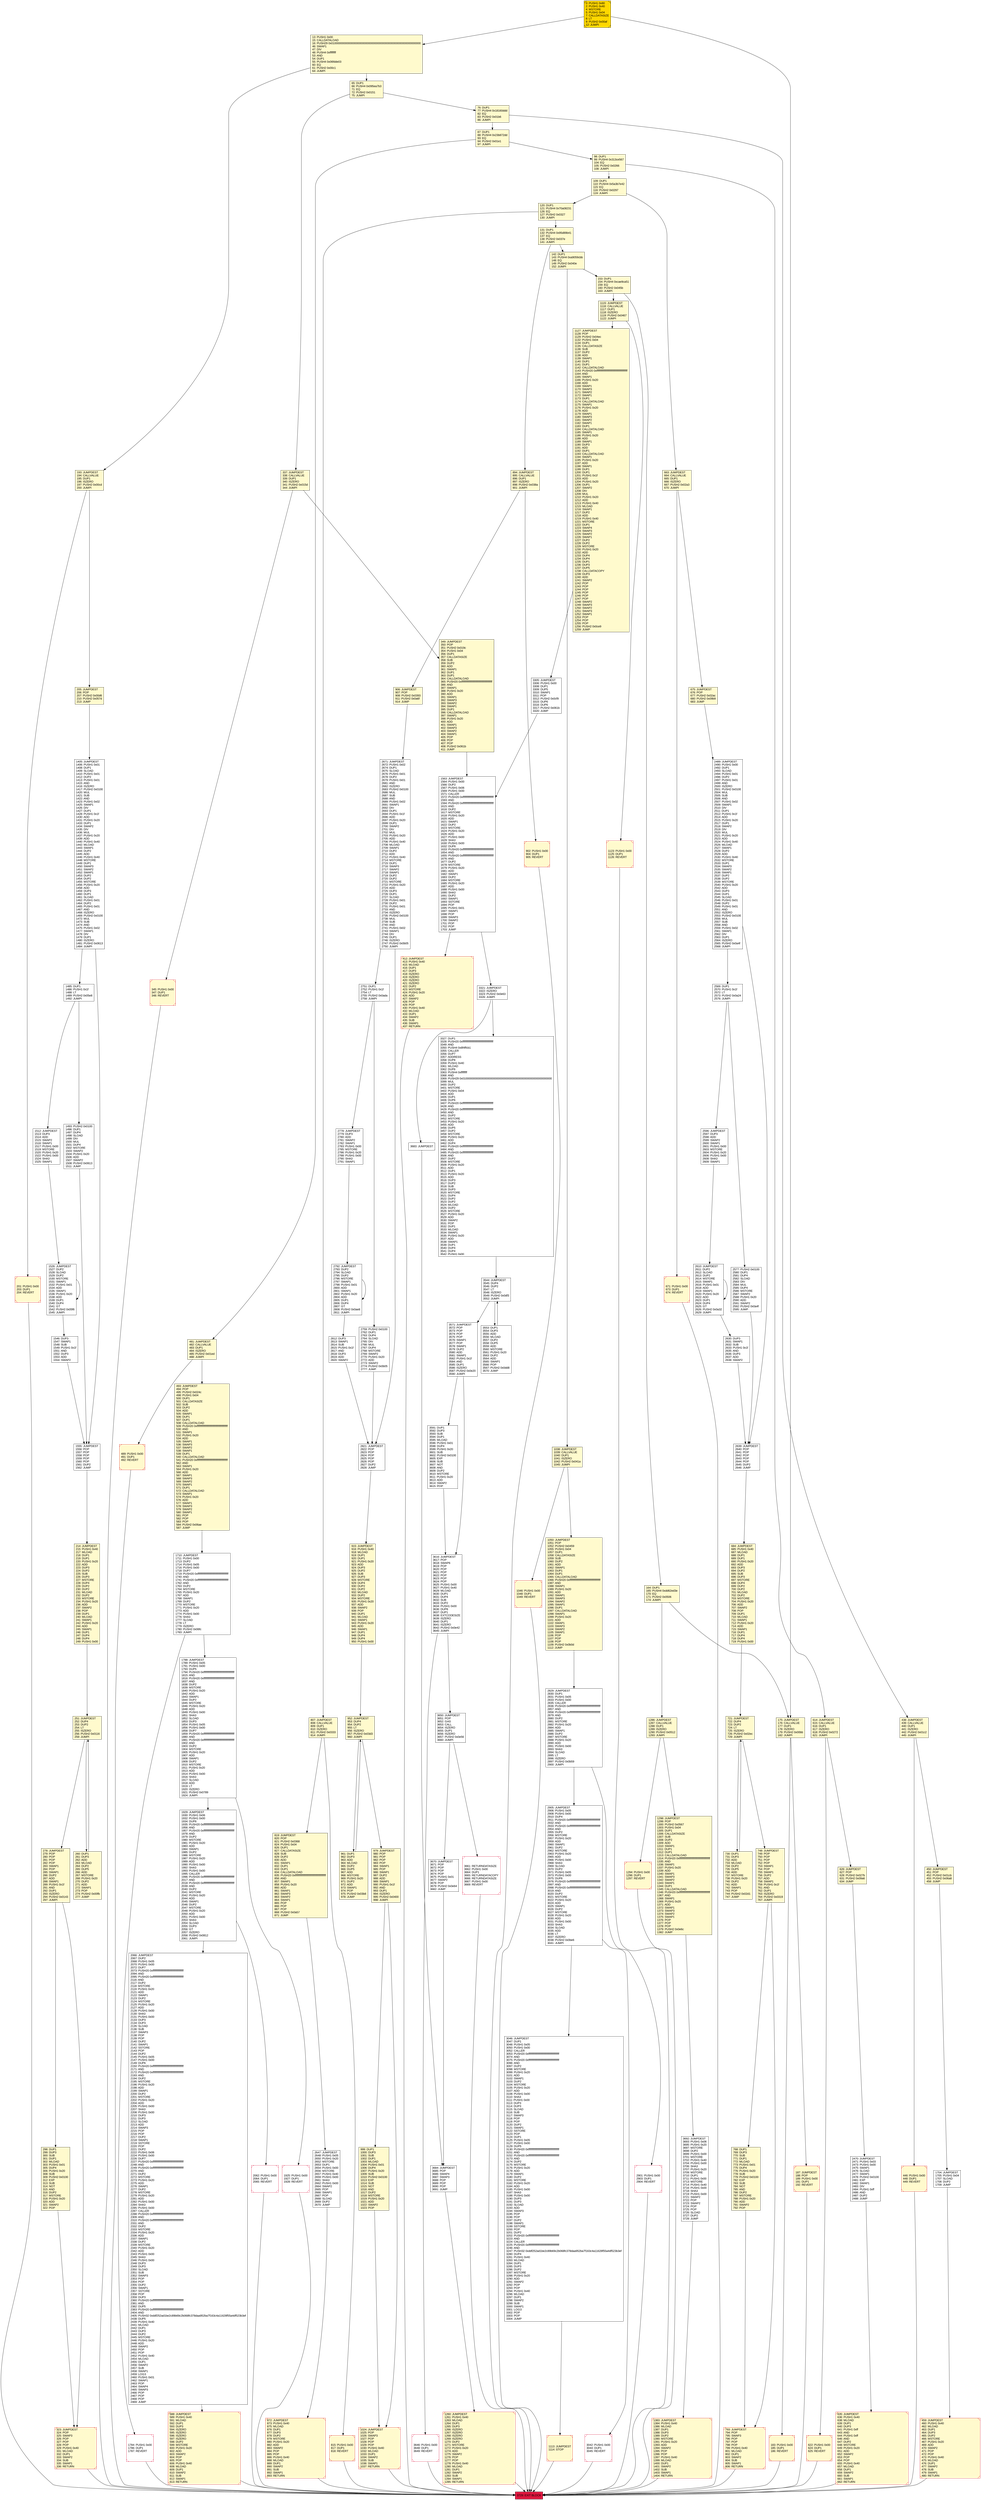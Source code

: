 digraph G {
bgcolor=transparent rankdir=UD;
node [shape=box style=filled color=black fillcolor=white fontname=arial fontcolor=black];
153 [label="153: DUP1\l154: PUSH4 0xcae9ca51\l159: EQ\l160: PUSH2 0x045b\l163: JUMPI\l" fillcolor=lemonchiffon ];
13 [label="13: PUSH1 0x00\l15: CALLDATALOAD\l16: PUSH29 0x0100000000000000000000000000000000000000000000000000000000\l46: SWAP1\l47: DIV\l48: PUSH4 0xffffffff\l53: AND\l54: DUP1\l55: PUSH4 0x06fdde03\l60: EQ\l61: PUSH2 0x00c1\l64: JUMPI\l" fillcolor=lemonchiffon ];
952 [label="952: JUMPDEST\l953: DUP4\l954: DUP2\l955: LT\l956: ISZERO\l957: PUSH2 0x03d3\l960: JUMPI\l" fillcolor=lemonchiffon ];
1485 [label="1485: DUP1\l1486: PUSH1 0x1f\l1488: LT\l1489: PUSH2 0x05e8\l1492: JUMPI\l" ];
0 [label="0: PUSH1 0x80\l2: PUSH1 0x40\l4: MSTORE\l5: PUSH1 0x04\l7: CALLDATASIZE\l8: LT\l9: PUSH2 0x00af\l12: JUMPI\l" fillcolor=lemonchiffon shape=Msquare fillcolor=gold ];
768 [label="768: DUP1\l769: DUP3\l770: SUB\l771: DUP1\l772: MLOAD\l773: PUSH1 0x01\l775: DUP4\l776: PUSH1 0x20\l778: SUB\l779: PUSH2 0x0100\l782: EXP\l783: SUB\l784: NOT\l785: AND\l786: DUP2\l787: MSTORE\l788: PUSH1 0x20\l790: ADD\l791: SWAP2\l792: POP\l" fillcolor=lemonchiffon ];
3591 [label="3591: DUP1\l3592: DUP3\l3593: SUB\l3594: DUP1\l3595: MLOAD\l3596: PUSH1 0x01\l3598: DUP4\l3599: PUSH1 0x20\l3601: SUB\l3602: PUSH2 0x0100\l3605: EXP\l3606: SUB\l3607: NOT\l3608: AND\l3609: DUP2\l3610: MSTORE\l3611: PUSH1 0x20\l3613: ADD\l3614: SWAP2\l3615: POP\l" ];
187 [label="187: JUMPDEST\l188: POP\l189: PUSH1 0x00\l191: DUP1\l192: REVERT\l" fillcolor=lemonchiffon shape=Msquare color=crimson ];
626 [label="626: JUMPDEST\l627: POP\l628: PUSH2 0x027b\l631: PUSH2 0x09a6\l634: JUMP\l" fillcolor=lemonchiffon ];
109 [label="109: DUP1\l110: PUSH4 0x5a3b7e42\l115: EQ\l116: PUSH2 0x0297\l119: JUMPI\l" fillcolor=lemonchiffon ];
1038 [label="1038: JUMPDEST\l1039: CALLVALUE\l1040: DUP1\l1041: ISZERO\l1042: PUSH2 0x041a\l1045: JUMPI\l" fillcolor=lemonchiffon ];
183 [label="183: PUSH1 0x00\l185: DUP1\l186: REVERT\l" fillcolor=lemonchiffon shape=Msquare color=crimson ];
142 [label="142: DUP1\l143: PUSH4 0xa9059cbb\l148: EQ\l149: PUSH2 0x040e\l152: JUMPI\l" fillcolor=lemonchiffon ];
684 [label="684: JUMPDEST\l685: PUSH1 0x40\l687: MLOAD\l688: DUP1\l689: DUP1\l690: PUSH1 0x20\l692: ADD\l693: DUP3\l694: DUP2\l695: SUB\l696: DUP3\l697: MSTORE\l698: DUP4\l699: DUP2\l700: DUP2\l701: MLOAD\l702: DUP2\l703: MSTORE\l704: PUSH1 0x20\l706: ADD\l707: SWAP2\l708: POP\l709: DUP1\l710: MLOAD\l711: SWAP1\l712: PUSH1 0x20\l714: ADD\l715: SWAP1\l716: DUP1\l717: DUP4\l718: DUP4\l719: PUSH1 0x00\l" fillcolor=lemonchiffon ];
446 [label="446: PUSH1 0x00\l448: DUP1\l449: REVERT\l" fillcolor=lemonchiffon shape=Msquare color=crimson ];
298 [label="298: DUP1\l299: DUP3\l300: SUB\l301: DUP1\l302: MLOAD\l303: PUSH1 0x01\l305: DUP4\l306: PUSH1 0x20\l308: SUB\l309: PUSH2 0x0100\l312: EXP\l313: SUB\l314: NOT\l315: AND\l316: DUP2\l317: MSTORE\l318: PUSH1 0x20\l320: ADD\l321: SWAP2\l322: POP\l" fillcolor=lemonchiffon ];
915 [label="915: JUMPDEST\l916: PUSH1 0x40\l918: MLOAD\l919: DUP1\l920: DUP1\l921: PUSH1 0x20\l923: ADD\l924: DUP3\l925: DUP2\l926: SUB\l927: DUP3\l928: MSTORE\l929: DUP4\l930: DUP2\l931: DUP2\l932: MLOAD\l933: DUP2\l934: MSTORE\l935: PUSH1 0x20\l937: ADD\l938: SWAP2\l939: POP\l940: DUP1\l941: MLOAD\l942: SWAP1\l943: PUSH1 0x20\l945: ADD\l946: SWAP1\l947: DUP1\l948: DUP4\l949: DUP4\l950: PUSH1 0x00\l" fillcolor=lemonchiffon ];
1925 [label="1925: PUSH1 0x00\l1927: DUP1\l1928: REVERT\l" shape=Msquare color=crimson ];
1555 [label="1555: JUMPDEST\l1556: POP\l1557: POP\l1558: POP\l1559: POP\l1560: POP\l1561: DUP2\l1562: JUMP\l" ];
2751 [label="2751: DUP1\l2752: PUSH1 0x1f\l2754: LT\l2755: PUSH2 0x0ada\l2758: JUMPI\l" ];
902 [label="902: PUSH1 0x00\l904: DUP1\l905: REVERT\l" fillcolor=lemonchiffon shape=Msquare color=crimson ];
1127 [label="1127: JUMPDEST\l1128: POP\l1129: PUSH2 0x04ec\l1132: PUSH1 0x04\l1134: DUP1\l1135: CALLDATASIZE\l1136: SUB\l1137: DUP2\l1138: ADD\l1139: SWAP1\l1140: DUP1\l1141: DUP1\l1142: CALLDATALOAD\l1143: PUSH20 0xffffffffffffffffffffffffffffffffffffffff\l1164: AND\l1165: SWAP1\l1166: PUSH1 0x20\l1168: ADD\l1169: SWAP1\l1170: SWAP3\l1171: SWAP2\l1172: SWAP1\l1173: DUP1\l1174: CALLDATALOAD\l1175: SWAP1\l1176: PUSH1 0x20\l1178: ADD\l1179: SWAP1\l1180: SWAP3\l1181: SWAP2\l1182: SWAP1\l1183: DUP1\l1184: CALLDATALOAD\l1185: SWAP1\l1186: PUSH1 0x20\l1188: ADD\l1189: SWAP1\l1190: DUP3\l1191: ADD\l1192: DUP1\l1193: CALLDATALOAD\l1194: SWAP1\l1195: PUSH1 0x20\l1197: ADD\l1198: SWAP1\l1199: DUP1\l1200: DUP1\l1201: PUSH1 0x1f\l1203: ADD\l1204: PUSH1 0x20\l1206: DUP1\l1207: SWAP2\l1208: DIV\l1209: MUL\l1210: PUSH1 0x20\l1212: ADD\l1213: PUSH1 0x40\l1215: MLOAD\l1216: SWAP1\l1217: DUP2\l1218: ADD\l1219: PUSH1 0x40\l1221: MSTORE\l1222: DUP1\l1223: SWAP4\l1224: SWAP3\l1225: SWAP2\l1226: SWAP1\l1227: DUP2\l1228: DUP2\l1229: MSTORE\l1230: PUSH1 0x20\l1232: ADD\l1233: DUP4\l1234: DUP4\l1235: DUP1\l1236: DUP3\l1237: DUP5\l1238: CALLDATACOPY\l1239: DUP3\l1240: ADD\l1241: SWAP2\l1242: POP\l1243: POP\l1244: POP\l1245: POP\l1246: POP\l1247: POP\l1248: SWAP2\l1249: SWAP3\l1250: SWAP2\l1251: SWAP3\l1252: SWAP1\l1253: POP\l1254: POP\l1255: POP\l1256: PUSH2 0x0ce9\l1259: JUMP\l" fillcolor=lemonchiffon ];
251 [label="251: JUMPDEST\l252: DUP4\l253: DUP2\l254: LT\l255: ISZERO\l256: PUSH2 0x0116\l259: JUMPI\l" fillcolor=lemonchiffon ];
2569 [label="2569: DUP1\l2570: PUSH1 0x1f\l2572: LT\l2573: PUSH2 0x0a24\l2576: JUMPI\l" ];
2577 [label="2577: PUSH2 0x0100\l2580: DUP1\l2581: DUP4\l2582: SLOAD\l2583: DIV\l2584: MUL\l2585: DUP4\l2586: MSTORE\l2587: SWAP2\l2588: PUSH1 0x20\l2590: ADD\l2591: SWAP2\l2592: PUSH2 0x0a4f\l2595: JUMP\l" ];
98 [label="98: DUP1\l99: PUSH4 0x313ce567\l104: EQ\l105: PUSH2 0x0266\l108: JUMPI\l" fillcolor=lemonchiffon ];
260 [label="260: DUP1\l261: DUP3\l262: ADD\l263: MLOAD\l264: DUP2\l265: DUP5\l266: ADD\l267: MSTORE\l268: PUSH1 0x20\l270: DUP2\l271: ADD\l272: SWAP1\l273: POP\l274: PUSH2 0x00fb\l277: JUMP\l" fillcolor=lemonchiffon ];
1546 [label="1546: DUP3\l1547: SWAP1\l1548: SUB\l1549: PUSH1 0x1f\l1551: AND\l1552: DUP3\l1553: ADD\l1554: SWAP2\l" ];
2821 [label="2821: JUMPDEST\l2822: POP\l2823: POP\l2824: POP\l2825: POP\l2826: POP\l2827: DUP2\l2828: JUMP\l" ];
481 [label="481: JUMPDEST\l482: CALLVALUE\l483: DUP1\l484: ISZERO\l485: PUSH2 0x01ed\l488: JUMPI\l" fillcolor=lemonchiffon ];
164 [label="164: DUP1\l165: PUSH4 0xdd62ed3e\l170: EQ\l171: PUSH2 0x0506\l174: JUMPI\l" fillcolor=lemonchiffon ];
671 [label="671: PUSH1 0x00\l673: DUP1\l674: REVERT\l" fillcolor=lemonchiffon shape=Msquare color=crimson ];
2596 [label="2596: JUMPDEST\l2597: DUP3\l2598: ADD\l2599: SWAP2\l2600: SWAP1\l2601: PUSH1 0x00\l2603: MSTORE\l2604: PUSH1 0x20\l2606: PUSH1 0x00\l2608: SHA3\l2609: SWAP1\l" ];
278 [label="278: JUMPDEST\l279: POP\l280: POP\l281: POP\l282: POP\l283: SWAP1\l284: POP\l285: SWAP1\l286: DUP2\l287: ADD\l288: SWAP1\l289: PUSH1 0x1f\l291: AND\l292: DUP1\l293: ISZERO\l294: PUSH2 0x0143\l297: JUMPI\l" fillcolor=lemonchiffon ];
819 [label="819: JUMPDEST\l820: POP\l821: PUSH2 0x0368\l824: PUSH1 0x04\l826: DUP1\l827: CALLDATASIZE\l828: SUB\l829: DUP2\l830: ADD\l831: SWAP1\l832: DUP1\l833: DUP1\l834: CALLDATALOAD\l835: PUSH20 0xffffffffffffffffffffffffffffffffffffffff\l856: AND\l857: SWAP1\l858: PUSH1 0x20\l860: ADD\l861: SWAP1\l862: SWAP3\l863: SWAP2\l864: SWAP1\l865: POP\l866: POP\l867: POP\l868: PUSH2 0x0a57\l871: JUMP\l" fillcolor=lemonchiffon ];
493 [label="493: JUMPDEST\l494: POP\l495: PUSH2 0x024c\l498: PUSH1 0x04\l500: DUP1\l501: CALLDATASIZE\l502: SUB\l503: DUP2\l504: ADD\l505: SWAP1\l506: DUP1\l507: DUP1\l508: CALLDATALOAD\l509: PUSH20 0xffffffffffffffffffffffffffffffffffffffff\l530: AND\l531: SWAP1\l532: PUSH1 0x20\l534: ADD\l535: SWAP1\l536: SWAP3\l537: SWAP2\l538: SWAP1\l539: DUP1\l540: CALLDATALOAD\l541: PUSH20 0xffffffffffffffffffffffffffffffffffffffff\l562: AND\l563: SWAP1\l564: PUSH1 0x20\l566: ADD\l567: SWAP1\l568: SWAP3\l569: SWAP2\l570: SWAP1\l571: DUP1\l572: CALLDATALOAD\l573: SWAP1\l574: PUSH1 0x20\l576: ADD\l577: SWAP1\l578: SWAP3\l579: SWAP2\l580: SWAP1\l581: POP\l582: POP\l583: POP\l584: PUSH2 0x06ae\l587: JUMP\l" fillcolor=lemonchiffon ];
3042 [label="3042: PUSH1 0x00\l3044: DUP1\l3045: REVERT\l" shape=Msquare color=crimson ];
1405 [label="1405: JUMPDEST\l1406: PUSH1 0x01\l1408: DUP1\l1409: SLOAD\l1410: PUSH1 0x01\l1412: DUP2\l1413: PUSH1 0x01\l1415: AND\l1416: ISZERO\l1417: PUSH2 0x0100\l1420: MUL\l1421: SUB\l1422: AND\l1423: PUSH1 0x02\l1425: SWAP1\l1426: DIV\l1427: DUP1\l1428: PUSH1 0x1f\l1430: ADD\l1431: PUSH1 0x20\l1433: DUP1\l1434: SWAP2\l1435: DIV\l1436: MUL\l1437: PUSH1 0x20\l1439: ADD\l1440: PUSH1 0x40\l1442: MLOAD\l1443: SWAP1\l1444: DUP2\l1445: ADD\l1446: PUSH1 0x40\l1448: MSTORE\l1449: DUP1\l1450: SWAP3\l1451: SWAP2\l1452: SWAP1\l1453: DUP2\l1454: DUP2\l1455: MSTORE\l1456: PUSH1 0x20\l1458: ADD\l1459: DUP3\l1460: DUP1\l1461: SLOAD\l1462: PUSH1 0x01\l1464: DUP2\l1465: PUSH1 0x01\l1467: AND\l1468: ISZERO\l1469: PUSH2 0x0100\l1472: MUL\l1473: SUB\l1474: AND\l1475: PUSH1 0x02\l1477: SWAP1\l1478: DIV\l1479: DUP1\l1480: ISZERO\l1481: PUSH2 0x0613\l1484: JUMPI\l" ];
2470 [label="2470: JUMPDEST\l2471: PUSH1 0x03\l2473: PUSH1 0x00\l2475: SWAP1\l2476: SLOAD\l2477: SWAP1\l2478: PUSH2 0x0100\l2481: EXP\l2482: SWAP1\l2483: DIV\l2484: PUSH1 0xff\l2486: AND\l2487: DUP2\l2488: JUMP\l" ];
489 [label="489: PUSH1 0x00\l491: DUP1\l492: REVERT\l" fillcolor=lemonchiffon shape=Msquare color=crimson ];
2066 [label="2066: JUMPDEST\l2067: DUP2\l2068: PUSH1 0x05\l2070: PUSH1 0x00\l2072: DUP7\l2073: PUSH20 0xffffffffffffffffffffffffffffffffffffffff\l2094: AND\l2095: PUSH20 0xffffffffffffffffffffffffffffffffffffffff\l2116: AND\l2117: DUP2\l2118: MSTORE\l2119: PUSH1 0x20\l2121: ADD\l2122: SWAP1\l2123: DUP2\l2124: MSTORE\l2125: PUSH1 0x20\l2127: ADD\l2128: PUSH1 0x00\l2130: SHA3\l2131: PUSH1 0x00\l2133: DUP3\l2134: DUP3\l2135: SLOAD\l2136: SUB\l2137: SWAP3\l2138: POP\l2139: POP\l2140: DUP2\l2141: SWAP1\l2142: SSTORE\l2143: POP\l2144: DUP2\l2145: PUSH1 0x05\l2147: PUSH1 0x00\l2149: DUP6\l2150: PUSH20 0xffffffffffffffffffffffffffffffffffffffff\l2171: AND\l2172: PUSH20 0xffffffffffffffffffffffffffffffffffffffff\l2193: AND\l2194: DUP2\l2195: MSTORE\l2196: PUSH1 0x20\l2198: ADD\l2199: SWAP1\l2200: DUP2\l2201: MSTORE\l2202: PUSH1 0x20\l2204: ADD\l2205: PUSH1 0x00\l2207: SHA3\l2208: PUSH1 0x00\l2210: DUP3\l2211: DUP3\l2212: SLOAD\l2213: ADD\l2214: SWAP3\l2215: POP\l2216: POP\l2217: DUP2\l2218: SWAP1\l2219: SSTORE\l2220: POP\l2221: DUP2\l2222: PUSH1 0x06\l2224: PUSH1 0x00\l2226: DUP7\l2227: PUSH20 0xffffffffffffffffffffffffffffffffffffffff\l2248: AND\l2249: PUSH20 0xffffffffffffffffffffffffffffffffffffffff\l2270: AND\l2271: DUP2\l2272: MSTORE\l2273: PUSH1 0x20\l2275: ADD\l2276: SWAP1\l2277: DUP2\l2278: MSTORE\l2279: PUSH1 0x20\l2281: ADD\l2282: PUSH1 0x00\l2284: SHA3\l2285: PUSH1 0x00\l2287: CALLER\l2288: PUSH20 0xffffffffffffffffffffffffffffffffffffffff\l2309: AND\l2310: PUSH20 0xffffffffffffffffffffffffffffffffffffffff\l2331: AND\l2332: DUP2\l2333: MSTORE\l2334: PUSH1 0x20\l2336: ADD\l2337: SWAP1\l2338: DUP2\l2339: MSTORE\l2340: PUSH1 0x20\l2342: ADD\l2343: PUSH1 0x00\l2345: SHA3\l2346: PUSH1 0x00\l2348: DUP3\l2349: DUP3\l2350: SLOAD\l2351: SUB\l2352: SWAP3\l2353: POP\l2354: POP\l2355: DUP2\l2356: SWAP1\l2357: SSTORE\l2358: POP\l2359: DUP3\l2360: PUSH20 0xffffffffffffffffffffffffffffffffffffffff\l2381: AND\l2382: DUP5\l2383: PUSH20 0xffffffffffffffffffffffffffffffffffffffff\l2404: AND\l2405: PUSH32 0xddf252ad1be2c89b69c2b068fc378daa952ba7f163c4a11628f55a4df523b3ef\l2438: DUP5\l2439: PUSH1 0x40\l2441: MLOAD\l2442: DUP1\l2443: DUP3\l2444: DUP2\l2445: MSTORE\l2446: PUSH1 0x20\l2448: ADD\l2449: SWAP2\l2450: POP\l2451: POP\l2452: PUSH1 0x40\l2454: MLOAD\l2455: DUP1\l2456: SWAP2\l2457: SUB\l2458: SWAP1\l2459: LOG3\l2460: PUSH1 0x01\l2462: SWAP1\l2463: POP\l2464: SWAP4\l2465: SWAP3\l2466: POP\l2467: POP\l2468: POP\l2469: JUMP\l" ];
3544 [label="3544: JUMPDEST\l3545: DUP4\l3546: DUP2\l3547: LT\l3548: ISZERO\l3549: PUSH2 0x0df3\l3552: JUMPI\l" ];
663 [label="663: JUMPDEST\l664: CALLVALUE\l665: DUP1\l666: ISZERO\l667: PUSH2 0x02a3\l670: JUMPI\l" fillcolor=lemonchiffon ];
1050 [label="1050: JUMPDEST\l1051: POP\l1052: PUSH2 0x0459\l1055: PUSH1 0x04\l1057: DUP1\l1058: CALLDATASIZE\l1059: SUB\l1060: DUP2\l1061: ADD\l1062: SWAP1\l1063: DUP1\l1064: DUP1\l1065: CALLDATALOAD\l1066: PUSH20 0xffffffffffffffffffffffffffffffffffffffff\l1087: AND\l1088: SWAP1\l1089: PUSH1 0x20\l1091: ADD\l1092: SWAP1\l1093: SWAP3\l1094: SWAP2\l1095: SWAP1\l1096: DUP1\l1097: CALLDATALOAD\l1098: SWAP1\l1099: PUSH1 0x20\l1101: ADD\l1102: SWAP1\l1103: SWAP3\l1104: SWAP2\l1105: SWAP1\l1106: POP\l1107: POP\l1108: POP\l1109: PUSH2 0x0b0d\l1112: JUMP\l" fillcolor=lemonchiffon ];
1788 [label="1788: JUMPDEST\l1789: PUSH1 0x05\l1791: PUSH1 0x00\l1793: DUP5\l1794: PUSH20 0xffffffffffffffffffffffffffffffffffffffff\l1815: AND\l1816: PUSH20 0xffffffffffffffffffffffffffffffffffffffff\l1837: AND\l1838: DUP2\l1839: MSTORE\l1840: PUSH1 0x20\l1842: ADD\l1843: SWAP1\l1844: DUP2\l1845: MSTORE\l1846: PUSH1 0x20\l1848: ADD\l1849: PUSH1 0x00\l1851: SHA3\l1852: SLOAD\l1853: DUP3\l1854: PUSH1 0x05\l1856: PUSH1 0x00\l1858: DUP7\l1859: PUSH20 0xffffffffffffffffffffffffffffffffffffffff\l1880: AND\l1881: PUSH20 0xffffffffffffffffffffffffffffffffffffffff\l1902: AND\l1903: DUP2\l1904: MSTORE\l1905: PUSH1 0x20\l1907: ADD\l1908: SWAP1\l1909: DUP2\l1910: MSTORE\l1911: PUSH1 0x20\l1913: ADD\l1914: PUSH1 0x00\l1916: SHA3\l1917: SLOAD\l1918: ADD\l1919: LT\l1920: ISZERO\l1921: PUSH2 0x0789\l1924: JUMPI\l" ];
3321 [label="3321: JUMPDEST\l3322: ISZERO\l3323: PUSH2 0x0e63\l3326: JUMPI\l" ];
3661 [label="3661: RETURNDATASIZE\l3662: PUSH1 0x00\l3664: DUP1\l3665: RETURNDATACOPY\l3666: RETURNDATASIZE\l3667: PUSH1 0x00\l3669: REVERT\l" shape=Msquare color=crimson ];
1784 [label="1784: PUSH1 0x00\l1786: DUP1\l1787: REVERT\l" shape=Msquare color=crimson ];
1563 [label="1563: JUMPDEST\l1564: PUSH1 0x00\l1566: DUP2\l1567: PUSH1 0x06\l1569: PUSH1 0x00\l1571: CALLER\l1572: PUSH20 0xffffffffffffffffffffffffffffffffffffffff\l1593: AND\l1594: PUSH20 0xffffffffffffffffffffffffffffffffffffffff\l1615: AND\l1616: DUP2\l1617: MSTORE\l1618: PUSH1 0x20\l1620: ADD\l1621: SWAP1\l1622: DUP2\l1623: MSTORE\l1624: PUSH1 0x20\l1626: ADD\l1627: PUSH1 0x00\l1629: SHA3\l1630: PUSH1 0x00\l1632: DUP6\l1633: PUSH20 0xffffffffffffffffffffffffffffffffffffffff\l1654: AND\l1655: PUSH20 0xffffffffffffffffffffffffffffffffffffffff\l1676: AND\l1677: DUP2\l1678: MSTORE\l1679: PUSH1 0x20\l1681: ADD\l1682: SWAP1\l1683: DUP2\l1684: MSTORE\l1685: PUSH1 0x20\l1687: ADD\l1688: PUSH1 0x00\l1690: SHA3\l1691: DUP2\l1692: SWAP1\l1693: SSTORE\l1694: POP\l1695: PUSH1 0x01\l1697: SWAP1\l1698: POP\l1699: SWAP3\l1700: SWAP2\l1701: POP\l1702: POP\l1703: JUMP\l" ];
1526 [label="1526: JUMPDEST\l1527: DUP2\l1528: SLOAD\l1529: DUP2\l1530: MSTORE\l1531: SWAP1\l1532: PUSH1 0x01\l1534: ADD\l1535: SWAP1\l1536: PUSH1 0x20\l1538: ADD\l1539: DUP1\l1540: DUP4\l1541: GT\l1542: PUSH2 0x05f6\l1545: JUMPI\l" ];
214 [label="214: JUMPDEST\l215: PUSH1 0x40\l217: MLOAD\l218: DUP1\l219: DUP1\l220: PUSH1 0x20\l222: ADD\l223: DUP3\l224: DUP2\l225: SUB\l226: DUP3\l227: MSTORE\l228: DUP4\l229: DUP2\l230: DUP2\l231: MLOAD\l232: DUP2\l233: MSTORE\l234: PUSH1 0x20\l236: ADD\l237: SWAP2\l238: POP\l239: DUP1\l240: MLOAD\l241: SWAP1\l242: PUSH1 0x20\l244: ADD\l245: SWAP1\l246: DUP1\l247: DUP4\l248: DUP4\l249: PUSH1 0x00\l" fillcolor=lemonchiffon ];
1704 [label="1704: JUMPDEST\l1705: PUSH1 0x04\l1707: SLOAD\l1708: DUP2\l1709: JUMP\l" ];
201 [label="201: PUSH1 0x00\l203: DUP1\l204: REVERT\l" fillcolor=lemonchiffon shape=Msquare color=crimson ];
979 [label="979: JUMPDEST\l980: POP\l981: POP\l982: POP\l983: POP\l984: SWAP1\l985: POP\l986: SWAP1\l987: DUP2\l988: ADD\l989: SWAP1\l990: PUSH1 0x1f\l992: AND\l993: DUP1\l994: ISZERO\l995: PUSH2 0x0400\l998: JUMPI\l" fillcolor=lemonchiffon ];
614 [label="614: JUMPDEST\l615: CALLVALUE\l616: DUP1\l617: ISZERO\l618: PUSH2 0x0272\l621: JUMPI\l" fillcolor=lemonchiffon ];
3670 [label="3670: JUMPDEST\l3671: POP\l3672: POP\l3673: POP\l3674: POP\l3675: PUSH1 0x01\l3677: SWAP2\l3678: POP\l3679: PUSH2 0x0e64\l3682: JUMP\l" ];
3692 [label="3692: JUMPDEST\l3693: PUSH1 0x06\l3695: PUSH1 0x20\l3697: MSTORE\l3698: DUP2\l3699: PUSH1 0x00\l3701: MSTORE\l3702: PUSH1 0x40\l3704: PUSH1 0x00\l3706: SHA3\l3707: PUSH1 0x20\l3709: MSTORE\l3710: DUP1\l3711: PUSH1 0x00\l3713: MSTORE\l3714: PUSH1 0x40\l3716: PUSH1 0x00\l3718: SHA3\l3719: PUSH1 0x00\l3721: SWAP2\l3722: POP\l3723: SWAP2\l3724: POP\l3725: POP\l3726: SLOAD\l3727: DUP2\l3728: JUMP\l" ];
2792 [label="2792: JUMPDEST\l2793: DUP2\l2794: SLOAD\l2795: DUP2\l2796: MSTORE\l2797: SWAP1\l2798: PUSH1 0x01\l2800: ADD\l2801: SWAP1\l2802: PUSH1 0x20\l2804: ADD\l2805: DUP1\l2806: DUP4\l2807: GT\l2808: PUSH2 0x0ae8\l2811: JUMPI\l" ];
588 [label="588: JUMPDEST\l589: PUSH1 0x40\l591: MLOAD\l592: DUP1\l593: DUP3\l594: ISZERO\l595: ISZERO\l596: ISZERO\l597: ISZERO\l598: DUP2\l599: MSTORE\l600: PUSH1 0x20\l602: ADD\l603: SWAP2\l604: POP\l605: POP\l606: PUSH1 0x40\l608: MLOAD\l609: DUP1\l610: SWAP2\l611: SUB\l612: SWAP1\l613: RETURN\l" fillcolor=lemonchiffon shape=Msquare color=crimson ];
349 [label="349: JUMPDEST\l350: POP\l351: PUSH2 0x019c\l354: PUSH1 0x04\l356: DUP1\l357: CALLDATASIZE\l358: SUB\l359: DUP2\l360: ADD\l361: SWAP1\l362: DUP1\l363: DUP1\l364: CALLDATALOAD\l365: PUSH20 0xffffffffffffffffffffffffffffffffffffffff\l386: AND\l387: SWAP1\l388: PUSH1 0x20\l390: ADD\l391: SWAP1\l392: SWAP3\l393: SWAP2\l394: SWAP1\l395: DUP1\l396: CALLDATALOAD\l397: SWAP1\l398: PUSH1 0x20\l400: ADD\l401: SWAP1\l402: SWAP3\l403: SWAP2\l404: SWAP1\l405: POP\l406: POP\l407: POP\l408: PUSH2 0x061b\l411: JUMP\l" fillcolor=lemonchiffon ];
87 [label="87: DUP1\l88: PUSH4 0x23b872dd\l93: EQ\l94: PUSH2 0x01e1\l97: JUMPI\l" fillcolor=lemonchiffon ];
2489 [label="2489: JUMPDEST\l2490: PUSH1 0x00\l2492: DUP1\l2493: SLOAD\l2494: PUSH1 0x01\l2496: DUP2\l2497: PUSH1 0x01\l2499: AND\l2500: ISZERO\l2501: PUSH2 0x0100\l2504: MUL\l2505: SUB\l2506: AND\l2507: PUSH1 0x02\l2509: SWAP1\l2510: DIV\l2511: DUP1\l2512: PUSH1 0x1f\l2514: ADD\l2515: PUSH1 0x20\l2517: DUP1\l2518: SWAP2\l2519: DIV\l2520: MUL\l2521: PUSH1 0x20\l2523: ADD\l2524: PUSH1 0x40\l2526: MLOAD\l2527: SWAP1\l2528: DUP2\l2529: ADD\l2530: PUSH1 0x40\l2532: MSTORE\l2533: DUP1\l2534: SWAP3\l2535: SWAP2\l2536: SWAP1\l2537: DUP2\l2538: DUP2\l2539: MSTORE\l2540: PUSH1 0x20\l2542: ADD\l2543: DUP3\l2544: DUP1\l2545: SLOAD\l2546: PUSH1 0x01\l2548: DUP2\l2549: PUSH1 0x01\l2551: AND\l2552: ISZERO\l2553: PUSH2 0x0100\l2556: MUL\l2557: SUB\l2558: AND\l2559: PUSH1 0x02\l2561: SWAP1\l2562: DIV\l2563: DUP1\l2564: ISZERO\l2565: PUSH2 0x0a4f\l2568: JUMPI\l" ];
807 [label="807: JUMPDEST\l808: CALLVALUE\l809: DUP1\l810: ISZERO\l811: PUSH2 0x0333\l814: JUMPI\l" fillcolor=lemonchiffon ];
459 [label="459: JUMPDEST\l460: PUSH1 0x40\l462: MLOAD\l463: DUP1\l464: DUP3\l465: DUP2\l466: MSTORE\l467: PUSH1 0x20\l469: ADD\l470: SWAP2\l471: POP\l472: POP\l473: PUSH1 0x40\l475: MLOAD\l476: DUP1\l477: SWAP2\l478: SUB\l479: SWAP1\l480: RETURN\l" fillcolor=lemonchiffon shape=Msquare color=crimson ];
2639 [label="2639: JUMPDEST\l2640: POP\l2641: POP\l2642: POP\l2643: POP\l2644: POP\l2645: DUP2\l2646: JUMP\l" ];
2630 [label="2630: DUP3\l2631: SWAP1\l2632: SUB\l2633: PUSH1 0x1f\l2635: AND\l2636: DUP3\l2637: ADD\l2638: SWAP2\l" ];
793 [label="793: JUMPDEST\l794: POP\l795: SWAP3\l796: POP\l797: POP\l798: POP\l799: PUSH1 0x40\l801: MLOAD\l802: DUP1\l803: SWAP2\l804: SUB\l805: SWAP1\l806: RETURN\l" fillcolor=lemonchiffon shape=Msquare color=crimson ];
1929 [label="1929: JUMPDEST\l1930: PUSH1 0x06\l1932: PUSH1 0x00\l1934: DUP6\l1935: PUSH20 0xffffffffffffffffffffffffffffffffffffffff\l1956: AND\l1957: PUSH20 0xffffffffffffffffffffffffffffffffffffffff\l1978: AND\l1979: DUP2\l1980: MSTORE\l1981: PUSH1 0x20\l1983: ADD\l1984: SWAP1\l1985: DUP2\l1986: MSTORE\l1987: PUSH1 0x20\l1989: ADD\l1990: PUSH1 0x00\l1992: SHA3\l1993: PUSH1 0x00\l1995: CALLER\l1996: PUSH20 0xffffffffffffffffffffffffffffffffffffffff\l2017: AND\l2018: PUSH20 0xffffffffffffffffffffffffffffffffffffffff\l2039: AND\l2040: DUP2\l2041: MSTORE\l2042: PUSH1 0x20\l2044: ADD\l2045: SWAP1\l2046: DUP2\l2047: MSTORE\l2048: PUSH1 0x20\l2050: ADD\l2051: PUSH1 0x00\l2053: SHA3\l2054: SLOAD\l2055: DUP3\l2056: GT\l2057: ISZERO\l2058: PUSH2 0x0812\l2061: JUMPI\l" ];
3553 [label="3553: DUP1\l3554: DUP3\l3555: ADD\l3556: MLOAD\l3557: DUP2\l3558: DUP5\l3559: ADD\l3560: MSTORE\l3561: PUSH1 0x20\l3563: DUP2\l3564: ADD\l3565: SWAP1\l3566: POP\l3567: PUSH2 0x0dd8\l3570: JUMP\l" ];
175 [label="175: JUMPDEST\l176: CALLVALUE\l177: DUP1\l178: ISZERO\l179: PUSH2 0x00bb\l182: JUMPI\l" fillcolor=lemonchiffon ];
3616 [label="3616: JUMPDEST\l3617: POP\l3618: SWAP6\l3619: POP\l3620: POP\l3621: POP\l3622: POP\l3623: POP\l3624: POP\l3625: PUSH1 0x00\l3627: PUSH1 0x40\l3629: MLOAD\l3630: DUP1\l3631: DUP4\l3632: SUB\l3633: DUP2\l3634: PUSH1 0x00\l3636: DUP8\l3637: DUP1\l3638: EXTCODESIZE\l3639: ISZERO\l3640: DUP1\l3641: ISZERO\l3642: PUSH2 0x0e42\l3645: JUMPI\l" ];
815 [label="815: PUSH1 0x00\l817: DUP1\l818: REVERT\l" fillcolor=lemonchiffon shape=Msquare color=crimson ];
2647 [label="2647: JUMPDEST\l2648: PUSH1 0x05\l2650: PUSH1 0x20\l2652: MSTORE\l2653: DUP1\l2654: PUSH1 0x00\l2656: MSTORE\l2657: PUSH1 0x40\l2659: PUSH1 0x00\l2661: SHA3\l2662: PUSH1 0x00\l2664: SWAP2\l2665: POP\l2666: SWAP1\l2667: POP\l2668: SLOAD\l2669: DUP2\l2670: JUMP\l" ];
3729 [label="3729: EXIT BLOCK\l" fillcolor=crimson ];
1115 [label="1115: JUMPDEST\l1116: CALLVALUE\l1117: DUP1\l1118: ISZERO\l1119: PUSH2 0x0467\l1122: JUMPI\l" fillcolor=lemonchiffon ];
2829 [label="2829: JUMPDEST\l2830: DUP1\l2831: PUSH1 0x05\l2833: PUSH1 0x00\l2835: CALLER\l2836: PUSH20 0xffffffffffffffffffffffffffffffffffffffff\l2857: AND\l2858: PUSH20 0xffffffffffffffffffffffffffffffffffffffff\l2879: AND\l2880: DUP2\l2881: MSTORE\l2882: PUSH1 0x20\l2884: ADD\l2885: SWAP1\l2886: DUP2\l2887: MSTORE\l2888: PUSH1 0x20\l2890: ADD\l2891: PUSH1 0x00\l2893: SHA3\l2894: SLOAD\l2895: LT\l2896: ISZERO\l2897: PUSH2 0x0b59\l2900: JUMPI\l" ];
2671 [label="2671: JUMPDEST\l2672: PUSH1 0x02\l2674: DUP1\l2675: SLOAD\l2676: PUSH1 0x01\l2678: DUP2\l2679: PUSH1 0x01\l2681: AND\l2682: ISZERO\l2683: PUSH2 0x0100\l2686: MUL\l2687: SUB\l2688: AND\l2689: PUSH1 0x02\l2691: SWAP1\l2692: DIV\l2693: DUP1\l2694: PUSH1 0x1f\l2696: ADD\l2697: PUSH1 0x20\l2699: DUP1\l2700: SWAP2\l2701: DIV\l2702: MUL\l2703: PUSH1 0x20\l2705: ADD\l2706: PUSH1 0x40\l2708: MLOAD\l2709: SWAP1\l2710: DUP2\l2711: ADD\l2712: PUSH1 0x40\l2714: MSTORE\l2715: DUP1\l2716: SWAP3\l2717: SWAP2\l2718: SWAP1\l2719: DUP2\l2720: DUP2\l2721: MSTORE\l2722: PUSH1 0x20\l2724: ADD\l2725: DUP3\l2726: DUP1\l2727: SLOAD\l2728: PUSH1 0x01\l2730: DUP2\l2731: PUSH1 0x01\l2733: AND\l2734: ISZERO\l2735: PUSH2 0x0100\l2738: MUL\l2739: SUB\l2740: AND\l2741: PUSH1 0x02\l2743: SWAP1\l2744: DIV\l2745: DUP1\l2746: ISZERO\l2747: PUSH2 0x0b05\l2750: JUMPI\l" ];
1024 [label="1024: JUMPDEST\l1025: POP\l1026: SWAP3\l1027: POP\l1028: POP\l1029: POP\l1030: PUSH1 0x40\l1032: MLOAD\l1033: DUP1\l1034: SWAP2\l1035: SUB\l1036: SWAP1\l1037: RETURN\l" fillcolor=lemonchiffon shape=Msquare color=crimson ];
3646 [label="3646: PUSH1 0x00\l3648: DUP1\l3649: REVERT\l" shape=Msquare color=crimson ];
412 [label="412: JUMPDEST\l413: PUSH1 0x40\l415: MLOAD\l416: DUP1\l417: DUP3\l418: ISZERO\l419: ISZERO\l420: ISZERO\l421: ISZERO\l422: DUP2\l423: MSTORE\l424: PUSH1 0x20\l426: ADD\l427: SWAP2\l428: POP\l429: POP\l430: PUSH1 0x40\l432: MLOAD\l433: DUP1\l434: SWAP2\l435: SUB\l436: SWAP1\l437: RETURN\l" fillcolor=lemonchiffon shape=Msquare color=crimson ];
450 [label="450: JUMPDEST\l451: POP\l452: PUSH2 0x01cb\l455: PUSH2 0x06a8\l458: JUMP\l" fillcolor=lemonchiffon ];
2759 [label="2759: PUSH2 0x0100\l2762: DUP1\l2763: DUP4\l2764: SLOAD\l2765: DIV\l2766: MUL\l2767: DUP4\l2768: MSTORE\l2769: SWAP2\l2770: PUSH1 0x20\l2772: ADD\l2773: SWAP2\l2774: PUSH2 0x0b05\l2777: JUMP\l" ];
3683 [label="3683: JUMPDEST\l" ];
1294 [label="1294: PUSH1 0x00\l1296: DUP1\l1297: REVERT\l" fillcolor=lemonchiffon shape=Msquare color=crimson ];
2062 [label="2062: PUSH1 0x00\l2064: DUP1\l2065: REVERT\l" shape=Msquare color=crimson ];
2610 [label="2610: JUMPDEST\l2611: DUP2\l2612: SLOAD\l2613: DUP2\l2614: MSTORE\l2615: SWAP1\l2616: PUSH1 0x01\l2618: ADD\l2619: SWAP1\l2620: PUSH1 0x20\l2622: ADD\l2623: DUP1\l2624: DUP4\l2625: GT\l2626: PUSH2 0x0a32\l2629: JUMPI\l" ];
894 [label="894: JUMPDEST\l895: CALLVALUE\l896: DUP1\l897: ISZERO\l898: PUSH2 0x038a\l901: JUMPI\l" fillcolor=lemonchiffon ];
1046 [label="1046: PUSH1 0x00\l1048: DUP1\l1049: REVERT\l" fillcolor=lemonchiffon shape=Msquare color=crimson ];
2778 [label="2778: JUMPDEST\l2779: DUP3\l2780: ADD\l2781: SWAP2\l2782: SWAP1\l2783: PUSH1 0x00\l2785: MSTORE\l2786: PUSH1 0x20\l2788: PUSH1 0x00\l2790: SHA3\l2791: SWAP1\l" ];
1123 [label="1123: PUSH1 0x00\l1125: DUP1\l1126: REVERT\l" fillcolor=lemonchiffon shape=Msquare color=crimson ];
906 [label="906: JUMPDEST\l907: POP\l908: PUSH2 0x0393\l911: PUSH2 0x0a6f\l914: JUMP\l" fillcolor=lemonchiffon ];
2812 [label="2812: DUP3\l2813: SWAP1\l2814: SUB\l2815: PUSH1 0x1f\l2817: AND\l2818: DUP3\l2819: ADD\l2820: SWAP2\l" ];
193 [label="193: JUMPDEST\l194: CALLVALUE\l195: DUP1\l196: ISZERO\l197: PUSH2 0x00cd\l200: JUMPI\l" fillcolor=lemonchiffon ];
1113 [label="1113: JUMPDEST\l1114: STOP\l" fillcolor=lemonchiffon shape=Msquare color=crimson ];
3327 [label="3327: DUP1\l3328: PUSH20 0xffffffffffffffffffffffffffffffffffffffff\l3349: AND\l3350: PUSH4 0x8f4ffcb1\l3355: CALLER\l3356: DUP7\l3357: ADDRESS\l3358: DUP8\l3359: PUSH1 0x40\l3361: MLOAD\l3362: DUP6\l3363: PUSH4 0xffffffff\l3368: AND\l3369: PUSH29 0x0100000000000000000000000000000000000000000000000000000000\l3399: MUL\l3400: DUP2\l3401: MSTORE\l3402: PUSH1 0x04\l3404: ADD\l3405: DUP1\l3406: DUP6\l3407: PUSH20 0xffffffffffffffffffffffffffffffffffffffff\l3428: AND\l3429: PUSH20 0xffffffffffffffffffffffffffffffffffffffff\l3450: AND\l3451: DUP2\l3452: MSTORE\l3453: PUSH1 0x20\l3455: ADD\l3456: DUP5\l3457: DUP2\l3458: MSTORE\l3459: PUSH1 0x20\l3461: ADD\l3462: DUP4\l3463: PUSH20 0xffffffffffffffffffffffffffffffffffffffff\l3484: AND\l3485: PUSH20 0xffffffffffffffffffffffffffffffffffffffff\l3506: AND\l3507: DUP2\l3508: MSTORE\l3509: PUSH1 0x20\l3511: ADD\l3512: DUP1\l3513: PUSH1 0x20\l3515: ADD\l3516: DUP3\l3517: DUP2\l3518: SUB\l3519: DUP3\l3520: MSTORE\l3521: DUP4\l3522: DUP2\l3523: DUP2\l3524: MLOAD\l3525: DUP2\l3526: MSTORE\l3527: PUSH1 0x20\l3529: ADD\l3530: SWAP2\l3531: POP\l3532: DUP1\l3533: MLOAD\l3534: SWAP1\l3535: PUSH1 0x20\l3537: ADD\l3538: SWAP1\l3539: DUP1\l3540: DUP4\l3541: DUP4\l3542: PUSH1 0x00\l" ];
635 [label="635: JUMPDEST\l636: PUSH1 0x40\l638: MLOAD\l639: DUP1\l640: DUP3\l641: PUSH1 0xff\l643: AND\l644: PUSH1 0xff\l646: AND\l647: DUP2\l648: MSTORE\l649: PUSH1 0x20\l651: ADD\l652: SWAP2\l653: POP\l654: POP\l655: PUSH1 0x40\l657: MLOAD\l658: DUP1\l659: SWAP2\l660: SUB\l661: SWAP1\l662: RETURN\l" fillcolor=lemonchiffon shape=Msquare color=crimson ];
622 [label="622: PUSH1 0x00\l624: DUP1\l625: REVERT\l" fillcolor=lemonchiffon shape=Msquare color=crimson ];
1260 [label="1260: JUMPDEST\l1261: PUSH1 0x40\l1263: MLOAD\l1264: DUP1\l1265: DUP3\l1266: ISZERO\l1267: ISZERO\l1268: ISZERO\l1269: ISZERO\l1270: DUP2\l1271: MSTORE\l1272: PUSH1 0x20\l1274: ADD\l1275: SWAP2\l1276: POP\l1277: POP\l1278: PUSH1 0x40\l1280: MLOAD\l1281: DUP1\l1282: SWAP2\l1283: SUB\l1284: SWAP1\l1285: RETURN\l" fillcolor=lemonchiffon shape=Msquare color=crimson ];
205 [label="205: JUMPDEST\l206: POP\l207: PUSH2 0x00d6\l210: PUSH2 0x057d\l213: JUMP\l" fillcolor=lemonchiffon ];
3684 [label="3684: JUMPDEST\l3685: POP\l3686: SWAP4\l3687: SWAP3\l3688: POP\l3689: POP\l3690: POP\l3691: JUMP\l" ];
1383 [label="1383: JUMPDEST\l1384: PUSH1 0x40\l1386: MLOAD\l1387: DUP1\l1388: DUP3\l1389: DUP2\l1390: MSTORE\l1391: PUSH1 0x20\l1393: ADD\l1394: SWAP2\l1395: POP\l1396: POP\l1397: PUSH1 0x40\l1399: MLOAD\l1400: DUP1\l1401: SWAP2\l1402: SUB\l1403: SWAP1\l1404: RETURN\l" fillcolor=lemonchiffon shape=Msquare color=crimson ];
1298 [label="1298: JUMPDEST\l1299: POP\l1300: PUSH2 0x0567\l1303: PUSH1 0x04\l1305: DUP1\l1306: CALLDATASIZE\l1307: SUB\l1308: DUP2\l1309: ADD\l1310: SWAP1\l1311: DUP1\l1312: DUP1\l1313: CALLDATALOAD\l1314: PUSH20 0xffffffffffffffffffffffffffffffffffffffff\l1335: AND\l1336: SWAP1\l1337: PUSH1 0x20\l1339: ADD\l1340: SWAP1\l1341: SWAP3\l1342: SWAP2\l1343: SWAP1\l1344: DUP1\l1345: CALLDATALOAD\l1346: PUSH20 0xffffffffffffffffffffffffffffffffffffffff\l1367: AND\l1368: SWAP1\l1369: PUSH1 0x20\l1371: ADD\l1372: SWAP1\l1373: SWAP3\l1374: SWAP2\l1375: SWAP1\l1376: POP\l1377: POP\l1378: POP\l1379: PUSH2 0x0e6c\l1382: JUMP\l" fillcolor=lemonchiffon ];
1493 [label="1493: PUSH2 0x0100\l1496: DUP1\l1497: DUP4\l1498: SLOAD\l1499: DIV\l1500: MUL\l1501: DUP4\l1502: MSTORE\l1503: SWAP2\l1504: PUSH1 0x20\l1506: ADD\l1507: SWAP2\l1508: PUSH2 0x0613\l1511: JUMP\l" ];
323 [label="323: JUMPDEST\l324: POP\l325: SWAP3\l326: POP\l327: POP\l328: POP\l329: PUSH1 0x40\l331: MLOAD\l332: DUP1\l333: SWAP2\l334: SUB\l335: SWAP1\l336: RETURN\l" fillcolor=lemonchiffon shape=Msquare color=crimson ];
872 [label="872: JUMPDEST\l873: PUSH1 0x40\l875: MLOAD\l876: DUP1\l877: DUP3\l878: DUP2\l879: MSTORE\l880: PUSH1 0x20\l882: ADD\l883: SWAP2\l884: POP\l885: POP\l886: PUSH1 0x40\l888: MLOAD\l889: DUP1\l890: SWAP2\l891: SUB\l892: SWAP1\l893: RETURN\l" fillcolor=lemonchiffon shape=Msquare color=crimson ];
337 [label="337: JUMPDEST\l338: CALLVALUE\l339: DUP1\l340: ISZERO\l341: PUSH2 0x015d\l344: JUMPI\l" fillcolor=lemonchiffon ];
65 [label="65: DUP1\l66: PUSH4 0x095ea7b3\l71: EQ\l72: PUSH2 0x0151\l75: JUMPI\l" fillcolor=lemonchiffon ];
120 [label="120: DUP1\l121: PUSH4 0x70a08231\l126: EQ\l127: PUSH2 0x0327\l130: JUMPI\l" fillcolor=lemonchiffon ];
675 [label="675: JUMPDEST\l676: POP\l677: PUSH2 0x02ac\l680: PUSH2 0x09b9\l683: JUMP\l" fillcolor=lemonchiffon ];
131 [label="131: DUP1\l132: PUSH4 0x95d89b41\l137: EQ\l138: PUSH2 0x037e\l141: JUMPI\l" fillcolor=lemonchiffon ];
1710 [label="1710: JUMPDEST\l1711: PUSH1 0x00\l1713: DUP2\l1714: PUSH1 0x05\l1716: PUSH1 0x00\l1718: DUP7\l1719: PUSH20 0xffffffffffffffffffffffffffffffffffffffff\l1740: AND\l1741: PUSH20 0xffffffffffffffffffffffffffffffffffffffff\l1762: AND\l1763: DUP2\l1764: MSTORE\l1765: PUSH1 0x20\l1767: ADD\l1768: SWAP1\l1769: DUP2\l1770: MSTORE\l1771: PUSH1 0x20\l1773: ADD\l1774: PUSH1 0x00\l1776: SHA3\l1777: SLOAD\l1778: LT\l1779: ISZERO\l1780: PUSH2 0x06fc\l1783: JUMPI\l" ];
76 [label="76: DUP1\l77: PUSH4 0x18160ddd\l82: EQ\l83: PUSH2 0x01b6\l86: JUMPI\l" fillcolor=lemonchiffon ];
3305 [label="3305: JUMPDEST\l3306: PUSH1 0x00\l3308: DUP1\l3309: DUP5\l3310: SWAP1\l3311: POP\l3312: PUSH2 0x0cf9\l3315: DUP6\l3316: DUP6\l3317: PUSH2 0x061b\l3320: JUMP\l" ];
3046 [label="3046: JUMPDEST\l3047: DUP1\l3048: PUSH1 0x05\l3050: PUSH1 0x00\l3052: CALLER\l3053: PUSH20 0xffffffffffffffffffffffffffffffffffffffff\l3074: AND\l3075: PUSH20 0xffffffffffffffffffffffffffffffffffffffff\l3096: AND\l3097: DUP2\l3098: MSTORE\l3099: PUSH1 0x20\l3101: ADD\l3102: SWAP1\l3103: DUP2\l3104: MSTORE\l3105: PUSH1 0x20\l3107: ADD\l3108: PUSH1 0x00\l3110: SHA3\l3111: PUSH1 0x00\l3113: DUP3\l3114: DUP3\l3115: SLOAD\l3116: SUB\l3117: SWAP3\l3118: POP\l3119: POP\l3120: DUP2\l3121: SWAP1\l3122: SSTORE\l3123: POP\l3124: DUP1\l3125: PUSH1 0x05\l3127: PUSH1 0x00\l3129: DUP5\l3130: PUSH20 0xffffffffffffffffffffffffffffffffffffffff\l3151: AND\l3152: PUSH20 0xffffffffffffffffffffffffffffffffffffffff\l3173: AND\l3174: DUP2\l3175: MSTORE\l3176: PUSH1 0x20\l3178: ADD\l3179: SWAP1\l3180: DUP2\l3181: MSTORE\l3182: PUSH1 0x20\l3184: ADD\l3185: PUSH1 0x00\l3187: SHA3\l3188: PUSH1 0x00\l3190: DUP3\l3191: DUP3\l3192: SLOAD\l3193: ADD\l3194: SWAP3\l3195: POP\l3196: POP\l3197: DUP2\l3198: SWAP1\l3199: SSTORE\l3200: POP\l3201: DUP2\l3202: PUSH20 0xffffffffffffffffffffffffffffffffffffffff\l3223: AND\l3224: CALLER\l3225: PUSH20 0xffffffffffffffffffffffffffffffffffffffff\l3246: AND\l3247: PUSH32 0xddf252ad1be2c89b69c2b068fc378daa952ba7f163c4a11628f55a4df523b3ef\l3280: DUP4\l3281: PUSH1 0x40\l3283: MLOAD\l3284: DUP1\l3285: DUP3\l3286: DUP2\l3287: MSTORE\l3288: PUSH1 0x20\l3290: ADD\l3291: SWAP2\l3292: POP\l3293: POP\l3294: PUSH1 0x40\l3296: MLOAD\l3297: DUP1\l3298: SWAP2\l3299: SUB\l3300: SWAP1\l3301: LOG3\l3302: POP\l3303: POP\l3304: JUMP\l" ];
721 [label="721: JUMPDEST\l722: DUP4\l723: DUP2\l724: LT\l725: ISZERO\l726: PUSH2 0x02ec\l729: JUMPI\l" fillcolor=lemonchiffon ];
748 [label="748: JUMPDEST\l749: POP\l750: POP\l751: POP\l752: POP\l753: SWAP1\l754: POP\l755: SWAP1\l756: DUP2\l757: ADD\l758: SWAP1\l759: PUSH1 0x1f\l761: AND\l762: DUP1\l763: ISZERO\l764: PUSH2 0x0319\l767: JUMPI\l" fillcolor=lemonchiffon ];
730 [label="730: DUP1\l731: DUP3\l732: ADD\l733: MLOAD\l734: DUP2\l735: DUP5\l736: ADD\l737: MSTORE\l738: PUSH1 0x20\l740: DUP2\l741: ADD\l742: SWAP1\l743: POP\l744: PUSH2 0x02d1\l747: JUMP\l" fillcolor=lemonchiffon ];
961 [label="961: DUP1\l962: DUP3\l963: ADD\l964: MLOAD\l965: DUP2\l966: DUP5\l967: ADD\l968: MSTORE\l969: PUSH1 0x20\l971: DUP2\l972: ADD\l973: SWAP1\l974: POP\l975: PUSH2 0x03b8\l978: JUMP\l" fillcolor=lemonchiffon ];
999 [label="999: DUP1\l1000: DUP3\l1001: SUB\l1002: DUP1\l1003: MLOAD\l1004: PUSH1 0x01\l1006: DUP4\l1007: PUSH1 0x20\l1009: SUB\l1010: PUSH2 0x0100\l1013: EXP\l1014: SUB\l1015: NOT\l1016: AND\l1017: DUP2\l1018: MSTORE\l1019: PUSH1 0x20\l1021: ADD\l1022: SWAP2\l1023: POP\l" fillcolor=lemonchiffon ];
438 [label="438: JUMPDEST\l439: CALLVALUE\l440: DUP1\l441: ISZERO\l442: PUSH2 0x01c2\l445: JUMPI\l" fillcolor=lemonchiffon ];
3571 [label="3571: JUMPDEST\l3572: POP\l3573: POP\l3574: POP\l3575: POP\l3576: SWAP1\l3577: POP\l3578: SWAP1\l3579: DUP2\l3580: ADD\l3581: SWAP1\l3582: PUSH1 0x1f\l3584: AND\l3585: DUP1\l3586: ISZERO\l3587: PUSH2 0x0e20\l3590: JUMPI\l" ];
1512 [label="1512: JUMPDEST\l1513: DUP3\l1514: ADD\l1515: SWAP2\l1516: SWAP1\l1517: PUSH1 0x00\l1519: MSTORE\l1520: PUSH1 0x20\l1522: PUSH1 0x00\l1524: SHA3\l1525: SWAP1\l" ];
2901 [label="2901: PUSH1 0x00\l2903: DUP1\l2904: REVERT\l" shape=Msquare color=crimson ];
2905 [label="2905: JUMPDEST\l2906: PUSH1 0x05\l2908: PUSH1 0x00\l2910: DUP4\l2911: PUSH20 0xffffffffffffffffffffffffffffffffffffffff\l2932: AND\l2933: PUSH20 0xffffffffffffffffffffffffffffffffffffffff\l2954: AND\l2955: DUP2\l2956: MSTORE\l2957: PUSH1 0x20\l2959: ADD\l2960: SWAP1\l2961: DUP2\l2962: MSTORE\l2963: PUSH1 0x20\l2965: ADD\l2966: PUSH1 0x00\l2968: SHA3\l2969: SLOAD\l2970: DUP2\l2971: PUSH1 0x05\l2973: PUSH1 0x00\l2975: DUP6\l2976: PUSH20 0xffffffffffffffffffffffffffffffffffffffff\l2997: AND\l2998: PUSH20 0xffffffffffffffffffffffffffffffffffffffff\l3019: AND\l3020: DUP2\l3021: MSTORE\l3022: PUSH1 0x20\l3024: ADD\l3025: SWAP1\l3026: DUP2\l3027: MSTORE\l3028: PUSH1 0x20\l3030: ADD\l3031: PUSH1 0x00\l3033: SHA3\l3034: SLOAD\l3035: ADD\l3036: LT\l3037: ISZERO\l3038: PUSH2 0x0be6\l3041: JUMPI\l" ];
345 [label="345: PUSH1 0x00\l347: DUP1\l348: REVERT\l" fillcolor=lemonchiffon shape=Msquare color=crimson ];
1286 [label="1286: JUMPDEST\l1287: CALLVALUE\l1288: DUP1\l1289: ISZERO\l1290: PUSH2 0x0512\l1293: JUMPI\l" fillcolor=lemonchiffon ];
3650 [label="3650: JUMPDEST\l3651: POP\l3652: GAS\l3653: CALL\l3654: ISZERO\l3655: DUP1\l3656: ISZERO\l3657: PUSH2 0x0e56\l3660: JUMPI\l" ];
1526 -> 1526;
2610 -> 2610;
2792 -> 2792;
65 -> 337;
65 -> 76;
120 -> 131;
3684 -> 1260;
2630 -> 2639;
1024 -> 3729;
142 -> 1038;
1563 -> 3321;
0 -> 13;
721 -> 730;
730 -> 721;
2489 -> 2639;
3646 -> 3729;
721 -> 748;
793 -> 3729;
2569 -> 2596;
2821 -> 915;
2905 -> 3046;
3616 -> 3646;
1546 -> 1555;
193 -> 205;
142 -> 153;
251 -> 260;
260 -> 251;
1704 -> 459;
2569 -> 2577;
815 -> 3729;
98 -> 109;
337 -> 345;
1046 -> 3729;
1929 -> 2062;
915 -> 952;
1286 -> 1298;
3046 -> 1113;
349 -> 1563;
76 -> 438;
412 -> 3729;
153 -> 164;
807 -> 819;
2066 -> 588;
1294 -> 3729;
2062 -> 3729;
1260 -> 3729;
87 -> 481;
1555 -> 214;
87 -> 98;
109 -> 663;
1383 -> 3729;
1038 -> 1050;
2577 -> 2639;
214 -> 251;
323 -> 3729;
872 -> 3729;
2647 -> 872;
438 -> 450;
1405 -> 1485;
1115 -> 1123;
906 -> 2671;
1123 -> 3729;
1286 -> 1294;
626 -> 2470;
2489 -> 2569;
98 -> 614;
1113 -> 3729;
622 -> 3729;
635 -> 3729;
1405 -> 1555;
952 -> 979;
2829 -> 2901;
278 -> 298;
2829 -> 2905;
2639 -> 684;
2901 -> 3729;
345 -> 3729;
748 -> 793;
131 -> 894;
251 -> 278;
663 -> 671;
1526 -> 1546;
894 -> 906;
1788 -> 1925;
999 -> 1024;
481 -> 493;
3616 -> 3650;
614 -> 626;
3571 -> 3616;
3683 -> 3684;
481 -> 489;
3327 -> 3544;
0 -> 175;
175 -> 187;
979 -> 999;
183 -> 3729;
1710 -> 1784;
3591 -> 3616;
2751 -> 2759;
768 -> 793;
1710 -> 1788;
2470 -> 635;
2596 -> 2610;
663 -> 675;
446 -> 3729;
894 -> 902;
205 -> 1405;
153 -> 1115;
3650 -> 3670;
278 -> 323;
3321 -> 3327;
187 -> 3729;
493 -> 1710;
2759 -> 2821;
175 -> 183;
193 -> 201;
1038 -> 1046;
614 -> 622;
2671 -> 2821;
120 -> 807;
337 -> 349;
76 -> 87;
675 -> 2489;
3650 -> 3661;
2792 -> 2812;
1512 -> 1526;
671 -> 3729;
2778 -> 2792;
2671 -> 2751;
1925 -> 3729;
902 -> 3729;
2905 -> 3042;
164 -> 175;
3670 -> 3684;
3692 -> 1383;
1298 -> 3692;
1115 -> 1127;
3305 -> 1563;
3544 -> 3571;
131 -> 142;
450 -> 1704;
164 -> 1286;
3544 -> 3553;
3553 -> 3544;
1050 -> 2829;
3661 -> 3729;
109 -> 120;
1784 -> 3729;
1127 -> 3305;
1929 -> 2066;
2610 -> 2630;
13 -> 193;
819 -> 2647;
1788 -> 1929;
3042 -> 3729;
1485 -> 1493;
489 -> 3729;
13 -> 65;
588 -> 3729;
952 -> 961;
961 -> 952;
748 -> 768;
2751 -> 2778;
459 -> 3729;
438 -> 446;
979 -> 1024;
807 -> 815;
2812 -> 2821;
1485 -> 1512;
3321 -> 3683;
201 -> 3729;
298 -> 323;
1563 -> 412;
684 -> 721;
1493 -> 1555;
3571 -> 3591;
}